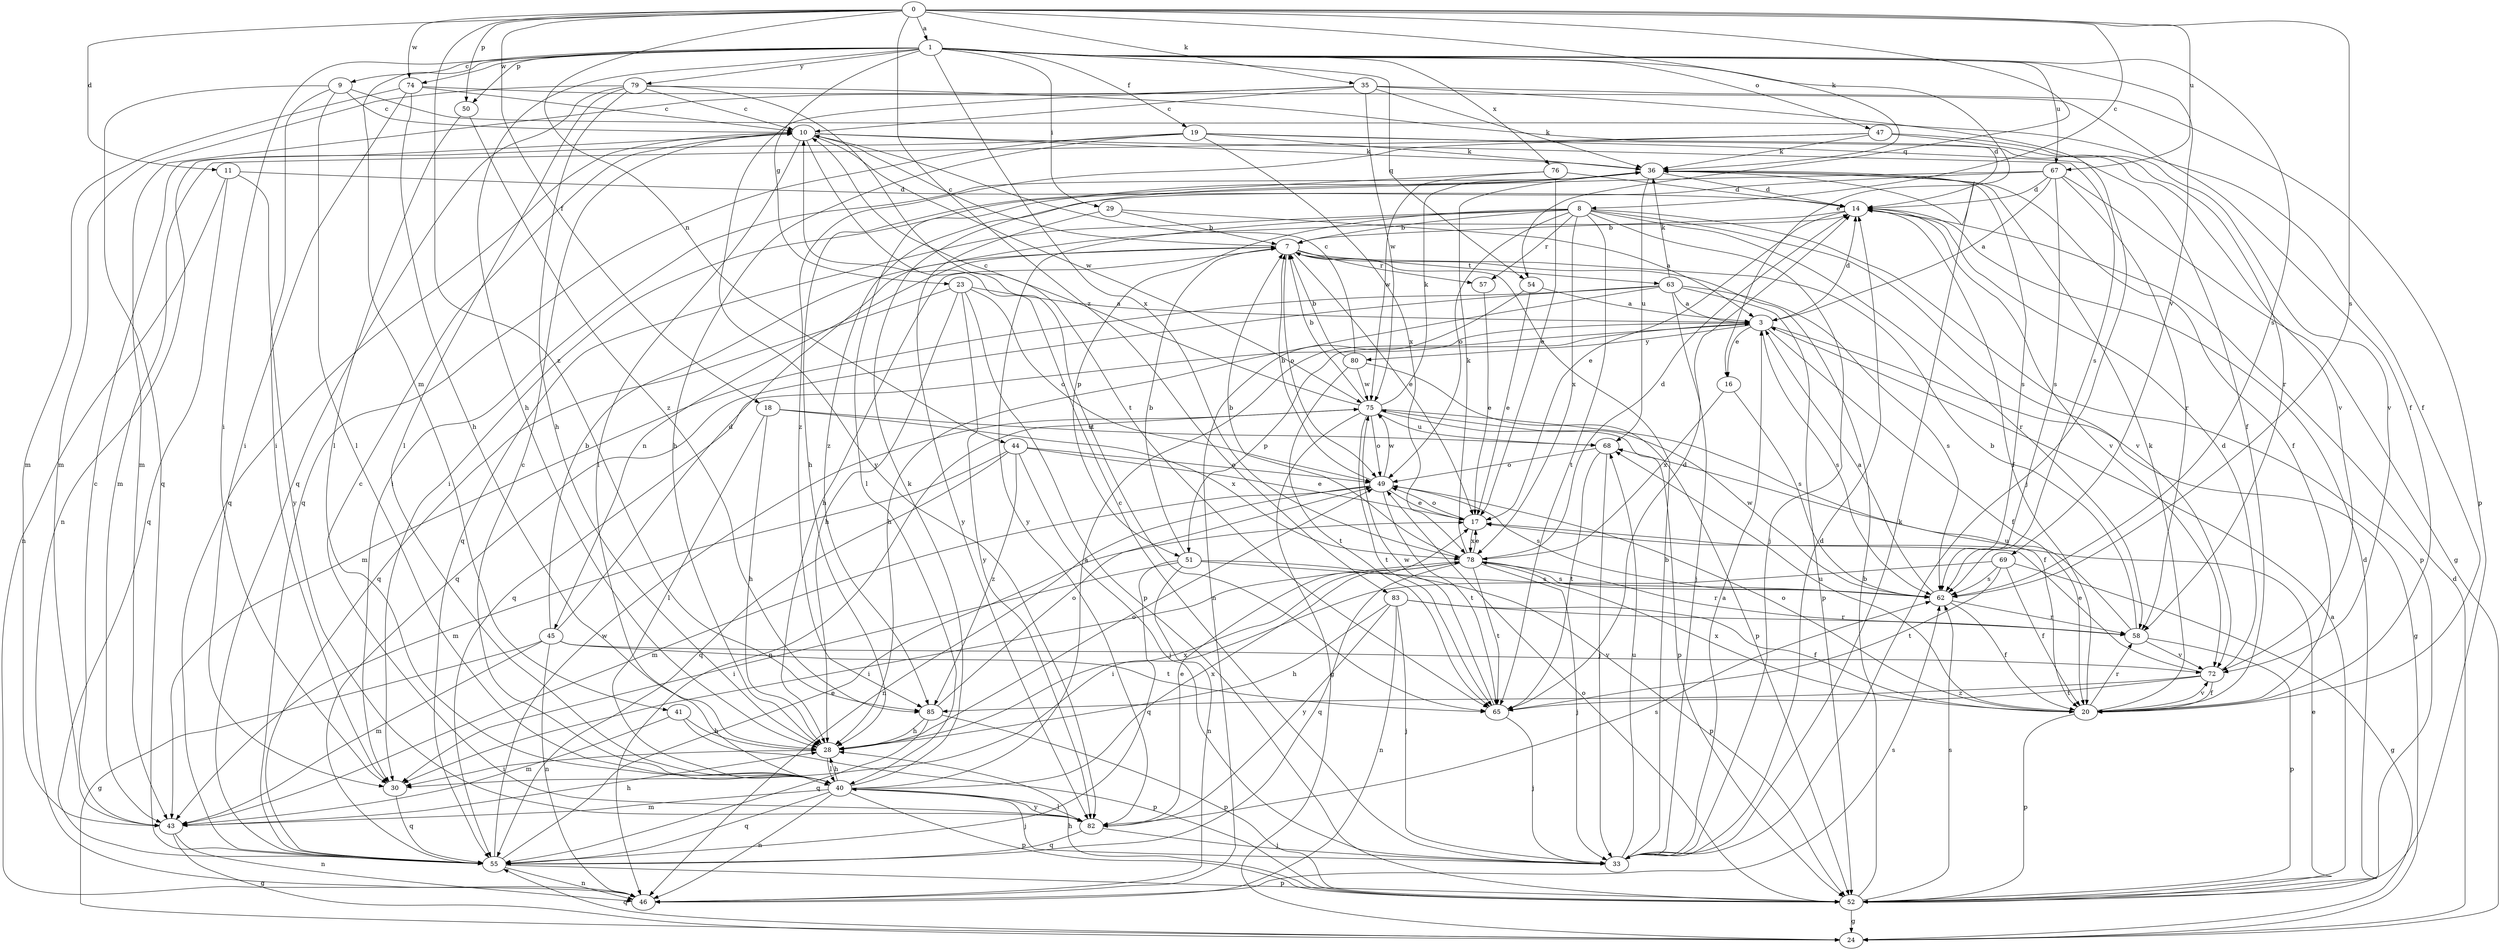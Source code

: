 strict digraph  {
0;
1;
3;
7;
8;
9;
10;
11;
14;
16;
17;
18;
19;
20;
23;
24;
28;
29;
30;
33;
35;
36;
40;
41;
43;
44;
45;
46;
47;
49;
50;
51;
52;
54;
55;
57;
58;
62;
63;
65;
67;
68;
69;
72;
74;
75;
76;
78;
79;
80;
82;
83;
85;
0 -> 1  [label=a];
0 -> 8  [label=c];
0 -> 11  [label=d];
0 -> 18  [label=f];
0 -> 35  [label=k];
0 -> 36  [label=k];
0 -> 44  [label=n];
0 -> 50  [label=p];
0 -> 54  [label=q];
0 -> 62  [label=s];
0 -> 67  [label=u];
0 -> 74  [label=w];
0 -> 83  [label=z];
0 -> 85  [label=z];
1 -> 9  [label=c];
1 -> 16  [label=e];
1 -> 19  [label=f];
1 -> 23  [label=g];
1 -> 28  [label=h];
1 -> 29  [label=i];
1 -> 30  [label=i];
1 -> 41  [label=m];
1 -> 47  [label=o];
1 -> 50  [label=p];
1 -> 54  [label=q];
1 -> 62  [label=s];
1 -> 67  [label=u];
1 -> 69  [label=v];
1 -> 74  [label=w];
1 -> 76  [label=x];
1 -> 78  [label=x];
1 -> 79  [label=y];
3 -> 14  [label=d];
3 -> 16  [label=e];
3 -> 20  [label=f];
3 -> 24  [label=g];
3 -> 51  [label=p];
3 -> 55  [label=q];
3 -> 62  [label=s];
3 -> 80  [label=y];
7 -> 10  [label=c];
7 -> 17  [label=e];
7 -> 28  [label=h];
7 -> 45  [label=n];
7 -> 49  [label=o];
7 -> 57  [label=r];
7 -> 63  [label=t];
8 -> 7  [label=b];
8 -> 33  [label=j];
8 -> 49  [label=o];
8 -> 51  [label=p];
8 -> 52  [label=p];
8 -> 55  [label=q];
8 -> 57  [label=r];
8 -> 58  [label=r];
8 -> 65  [label=t];
8 -> 72  [label=v];
8 -> 78  [label=x];
8 -> 82  [label=y];
9 -> 10  [label=c];
9 -> 20  [label=f];
9 -> 30  [label=i];
9 -> 40  [label=l];
9 -> 55  [label=q];
10 -> 36  [label=k];
10 -> 40  [label=l];
10 -> 55  [label=q];
10 -> 62  [label=s];
10 -> 65  [label=t];
10 -> 75  [label=w];
11 -> 14  [label=d];
11 -> 46  [label=n];
11 -> 55  [label=q];
11 -> 82  [label=y];
14 -> 7  [label=b];
14 -> 17  [label=e];
14 -> 20  [label=f];
14 -> 72  [label=v];
16 -> 62  [label=s];
16 -> 78  [label=x];
17 -> 49  [label=o];
17 -> 78  [label=x];
18 -> 28  [label=h];
18 -> 40  [label=l];
18 -> 68  [label=u];
18 -> 78  [label=x];
19 -> 20  [label=f];
19 -> 28  [label=h];
19 -> 36  [label=k];
19 -> 46  [label=n];
19 -> 55  [label=q];
19 -> 72  [label=v];
19 -> 78  [label=x];
20 -> 36  [label=k];
20 -> 49  [label=o];
20 -> 52  [label=p];
20 -> 58  [label=r];
20 -> 68  [label=u];
20 -> 72  [label=v];
20 -> 78  [label=x];
23 -> 3  [label=a];
23 -> 28  [label=h];
23 -> 49  [label=o];
23 -> 52  [label=p];
23 -> 55  [label=q];
23 -> 82  [label=y];
24 -> 14  [label=d];
24 -> 55  [label=q];
28 -> 30  [label=i];
28 -> 40  [label=l];
28 -> 49  [label=o];
28 -> 78  [label=x];
29 -> 3  [label=a];
29 -> 7  [label=b];
29 -> 82  [label=y];
30 -> 55  [label=q];
33 -> 3  [label=a];
33 -> 7  [label=b];
33 -> 10  [label=c];
33 -> 14  [label=d];
33 -> 36  [label=k];
33 -> 68  [label=u];
35 -> 10  [label=c];
35 -> 33  [label=j];
35 -> 36  [label=k];
35 -> 43  [label=m];
35 -> 52  [label=p];
35 -> 75  [label=w];
35 -> 82  [label=y];
36 -> 14  [label=d];
36 -> 20  [label=f];
36 -> 30  [label=i];
36 -> 40  [label=l];
36 -> 62  [label=s];
36 -> 68  [label=u];
40 -> 3  [label=a];
40 -> 10  [label=c];
40 -> 28  [label=h];
40 -> 33  [label=j];
40 -> 36  [label=k];
40 -> 43  [label=m];
40 -> 46  [label=n];
40 -> 52  [label=p];
40 -> 55  [label=q];
40 -> 78  [label=x];
40 -> 82  [label=y];
41 -> 28  [label=h];
41 -> 43  [label=m];
41 -> 52  [label=p];
43 -> 10  [label=c];
43 -> 24  [label=g];
43 -> 28  [label=h];
43 -> 46  [label=n];
44 -> 17  [label=e];
44 -> 33  [label=j];
44 -> 43  [label=m];
44 -> 49  [label=o];
44 -> 55  [label=q];
44 -> 85  [label=z];
45 -> 7  [label=b];
45 -> 14  [label=d];
45 -> 24  [label=g];
45 -> 43  [label=m];
45 -> 46  [label=n];
45 -> 65  [label=t];
45 -> 72  [label=v];
46 -> 62  [label=s];
47 -> 36  [label=k];
47 -> 43  [label=m];
47 -> 58  [label=r];
47 -> 72  [label=v];
47 -> 85  [label=z];
49 -> 7  [label=b];
49 -> 17  [label=e];
49 -> 43  [label=m];
49 -> 46  [label=n];
49 -> 62  [label=s];
49 -> 65  [label=t];
49 -> 75  [label=w];
50 -> 40  [label=l];
50 -> 85  [label=z];
51 -> 7  [label=b];
51 -> 30  [label=i];
51 -> 46  [label=n];
51 -> 52  [label=p];
51 -> 55  [label=q];
51 -> 62  [label=s];
52 -> 3  [label=a];
52 -> 7  [label=b];
52 -> 14  [label=d];
52 -> 17  [label=e];
52 -> 24  [label=g];
52 -> 28  [label=h];
52 -> 49  [label=o];
52 -> 62  [label=s];
54 -> 3  [label=a];
54 -> 17  [label=e];
54 -> 46  [label=n];
55 -> 17  [label=e];
55 -> 46  [label=n];
55 -> 52  [label=p];
55 -> 75  [label=w];
57 -> 17  [label=e];
58 -> 7  [label=b];
58 -> 52  [label=p];
58 -> 68  [label=u];
58 -> 72  [label=v];
62 -> 3  [label=a];
62 -> 20  [label=f];
62 -> 58  [label=r];
62 -> 75  [label=w];
63 -> 3  [label=a];
63 -> 28  [label=h];
63 -> 33  [label=j];
63 -> 36  [label=k];
63 -> 43  [label=m];
63 -> 52  [label=p];
63 -> 55  [label=q];
63 -> 62  [label=s];
65 -> 14  [label=d];
65 -> 33  [label=j];
65 -> 75  [label=w];
67 -> 3  [label=a];
67 -> 14  [label=d];
67 -> 24  [label=g];
67 -> 30  [label=i];
67 -> 58  [label=r];
67 -> 62  [label=s];
67 -> 85  [label=z];
68 -> 33  [label=j];
68 -> 49  [label=o];
68 -> 65  [label=t];
69 -> 20  [label=f];
69 -> 24  [label=g];
69 -> 30  [label=i];
69 -> 62  [label=s];
69 -> 65  [label=t];
72 -> 14  [label=d];
72 -> 17  [label=e];
72 -> 20  [label=f];
72 -> 65  [label=t];
72 -> 85  [label=z];
74 -> 10  [label=c];
74 -> 20  [label=f];
74 -> 28  [label=h];
74 -> 30  [label=i];
74 -> 43  [label=m];
75 -> 7  [label=b];
75 -> 10  [label=c];
75 -> 20  [label=f];
75 -> 24  [label=g];
75 -> 36  [label=k];
75 -> 46  [label=n];
75 -> 49  [label=o];
75 -> 52  [label=p];
75 -> 65  [label=t];
75 -> 68  [label=u];
76 -> 14  [label=d];
76 -> 17  [label=e];
76 -> 28  [label=h];
76 -> 75  [label=w];
78 -> 7  [label=b];
78 -> 14  [label=d];
78 -> 17  [label=e];
78 -> 30  [label=i];
78 -> 33  [label=j];
78 -> 36  [label=k];
78 -> 55  [label=q];
78 -> 58  [label=r];
78 -> 62  [label=s];
78 -> 65  [label=t];
79 -> 10  [label=c];
79 -> 14  [label=d];
79 -> 28  [label=h];
79 -> 40  [label=l];
79 -> 43  [label=m];
79 -> 55  [label=q];
79 -> 65  [label=t];
80 -> 7  [label=b];
80 -> 10  [label=c];
80 -> 52  [label=p];
80 -> 65  [label=t];
80 -> 75  [label=w];
82 -> 10  [label=c];
82 -> 17  [label=e];
82 -> 33  [label=j];
82 -> 40  [label=l];
82 -> 55  [label=q];
82 -> 62  [label=s];
83 -> 20  [label=f];
83 -> 28  [label=h];
83 -> 33  [label=j];
83 -> 46  [label=n];
83 -> 58  [label=r];
83 -> 82  [label=y];
85 -> 28  [label=h];
85 -> 49  [label=o];
85 -> 52  [label=p];
85 -> 55  [label=q];
}
